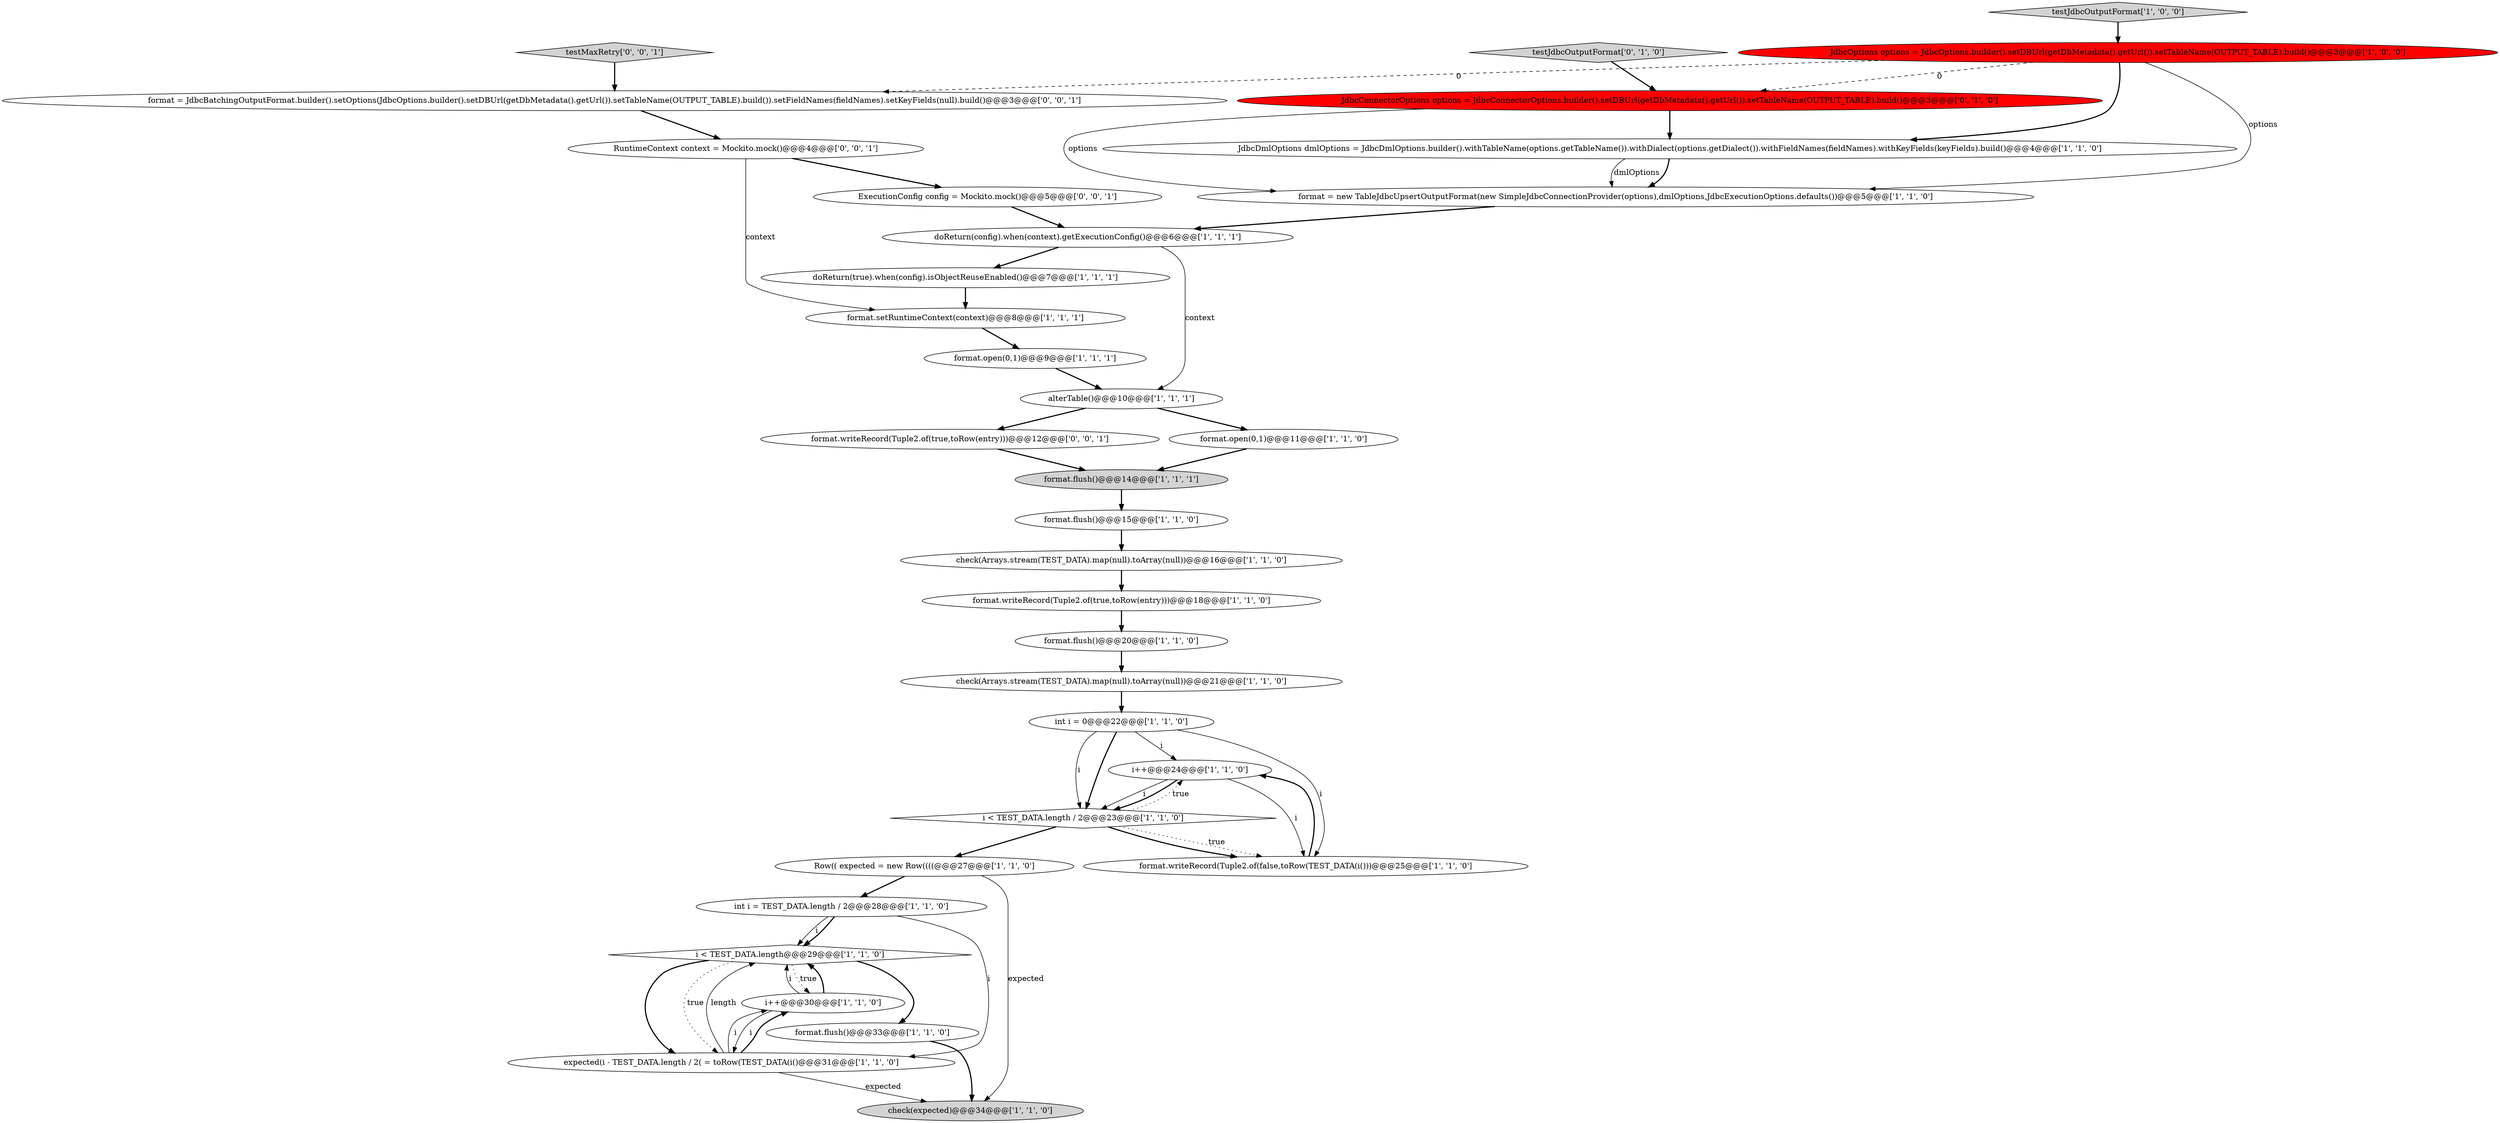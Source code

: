 digraph {
29 [style = filled, label = "RuntimeContext context = Mockito.mock()@@@4@@@['0', '0', '1']", fillcolor = white, shape = ellipse image = "AAA0AAABBB3BBB"];
22 [style = filled, label = "alterTable()@@@10@@@['1', '1', '1']", fillcolor = white, shape = ellipse image = "AAA0AAABBB1BBB"];
11 [style = filled, label = "JdbcOptions options = JdbcOptions.builder().setDBUrl(getDbMetadata().getUrl()).setTableName(OUTPUT_TABLE).build()@@@3@@@['1', '0', '0']", fillcolor = red, shape = ellipse image = "AAA1AAABBB1BBB"];
27 [style = filled, label = "JdbcConnectorOptions options = JdbcConnectorOptions.builder().setDBUrl(getDbMetadata().getUrl()).setTableName(OUTPUT_TABLE).build()@@@3@@@['0', '1', '0']", fillcolor = red, shape = ellipse image = "AAA1AAABBB2BBB"];
6 [style = filled, label = "check(expected)@@@34@@@['1', '1', '0']", fillcolor = lightgray, shape = ellipse image = "AAA0AAABBB1BBB"];
24 [style = filled, label = "int i = TEST_DATA.length / 2@@@28@@@['1', '1', '0']", fillcolor = white, shape = ellipse image = "AAA0AAABBB1BBB"];
18 [style = filled, label = "check(Arrays.stream(TEST_DATA).map(null).toArray(null))@@@16@@@['1', '1', '0']", fillcolor = white, shape = ellipse image = "AAA0AAABBB1BBB"];
4 [style = filled, label = "i++@@@30@@@['1', '1', '0']", fillcolor = white, shape = ellipse image = "AAA0AAABBB1BBB"];
25 [style = filled, label = "format.flush()@@@33@@@['1', '1', '0']", fillcolor = white, shape = ellipse image = "AAA0AAABBB1BBB"];
15 [style = filled, label = "format = new TableJdbcUpsertOutputFormat(new SimpleJdbcConnectionProvider(options),dmlOptions,JdbcExecutionOptions.defaults())@@@5@@@['1', '1', '0']", fillcolor = white, shape = ellipse image = "AAA0AAABBB1BBB"];
13 [style = filled, label = "i++@@@24@@@['1', '1', '0']", fillcolor = white, shape = ellipse image = "AAA0AAABBB1BBB"];
14 [style = filled, label = "format.open(0,1)@@@9@@@['1', '1', '1']", fillcolor = white, shape = ellipse image = "AAA0AAABBB1BBB"];
17 [style = filled, label = "int i = 0@@@22@@@['1', '1', '0']", fillcolor = white, shape = ellipse image = "AAA0AAABBB1BBB"];
33 [style = filled, label = "format.writeRecord(Tuple2.of(true,toRow(entry)))@@@12@@@['0', '0', '1']", fillcolor = white, shape = ellipse image = "AAA0AAABBB3BBB"];
10 [style = filled, label = "i < TEST_DATA.length@@@29@@@['1', '1', '0']", fillcolor = white, shape = diamond image = "AAA0AAABBB1BBB"];
7 [style = filled, label = "JdbcDmlOptions dmlOptions = JdbcDmlOptions.builder().withTableName(options.getTableName()).withDialect(options.getDialect()).withFieldNames(fieldNames).withKeyFields(keyFields).build()@@@4@@@['1', '1', '0']", fillcolor = white, shape = ellipse image = "AAA0AAABBB1BBB"];
20 [style = filled, label = "format.writeRecord(Tuple2.of(false,toRow(TEST_DATA(i()))@@@25@@@['1', '1', '0']", fillcolor = white, shape = ellipse image = "AAA0AAABBB1BBB"];
1 [style = filled, label = "format.open(0,1)@@@11@@@['1', '1', '0']", fillcolor = white, shape = ellipse image = "AAA0AAABBB1BBB"];
31 [style = filled, label = "format = JdbcBatchingOutputFormat.builder().setOptions(JdbcOptions.builder().setDBUrl(getDbMetadata().getUrl()).setTableName(OUTPUT_TABLE).build()).setFieldNames(fieldNames).setKeyFields(null).build()@@@3@@@['0', '0', '1']", fillcolor = white, shape = ellipse image = "AAA0AAABBB3BBB"];
30 [style = filled, label = "ExecutionConfig config = Mockito.mock()@@@5@@@['0', '0', '1']", fillcolor = white, shape = ellipse image = "AAA0AAABBB3BBB"];
8 [style = filled, label = "format.setRuntimeContext(context)@@@8@@@['1', '1', '1']", fillcolor = white, shape = ellipse image = "AAA0AAABBB1BBB"];
9 [style = filled, label = "format.flush()@@@14@@@['1', '1', '1']", fillcolor = lightgray, shape = ellipse image = "AAA0AAABBB1BBB"];
23 [style = filled, label = "check(Arrays.stream(TEST_DATA).map(null).toArray(null))@@@21@@@['1', '1', '0']", fillcolor = white, shape = ellipse image = "AAA0AAABBB1BBB"];
3 [style = filled, label = "i < TEST_DATA.length / 2@@@23@@@['1', '1', '0']", fillcolor = white, shape = diamond image = "AAA0AAABBB1BBB"];
5 [style = filled, label = "format.flush()@@@15@@@['1', '1', '0']", fillcolor = white, shape = ellipse image = "AAA0AAABBB1BBB"];
16 [style = filled, label = "expected(i - TEST_DATA.length / 2( = toRow(TEST_DATA(i()@@@31@@@['1', '1', '0']", fillcolor = white, shape = ellipse image = "AAA0AAABBB1BBB"];
32 [style = filled, label = "testMaxRetry['0', '0', '1']", fillcolor = lightgray, shape = diamond image = "AAA0AAABBB3BBB"];
19 [style = filled, label = "format.writeRecord(Tuple2.of(true,toRow(entry)))@@@18@@@['1', '1', '0']", fillcolor = white, shape = ellipse image = "AAA0AAABBB1BBB"];
21 [style = filled, label = "doReturn(config).when(context).getExecutionConfig()@@@6@@@['1', '1', '1']", fillcolor = white, shape = ellipse image = "AAA0AAABBB1BBB"];
26 [style = filled, label = "testJdbcOutputFormat['1', '0', '0']", fillcolor = lightgray, shape = diamond image = "AAA0AAABBB1BBB"];
12 [style = filled, label = "format.flush()@@@20@@@['1', '1', '0']", fillcolor = white, shape = ellipse image = "AAA0AAABBB1BBB"];
0 [style = filled, label = "Row(( expected = new Row((((@@@27@@@['1', '1', '0']", fillcolor = white, shape = ellipse image = "AAA0AAABBB1BBB"];
2 [style = filled, label = "doReturn(true).when(config).isObjectReuseEnabled()@@@7@@@['1', '1', '1']", fillcolor = white, shape = ellipse image = "AAA0AAABBB1BBB"];
28 [style = filled, label = "testJdbcOutputFormat['0', '1', '0']", fillcolor = lightgray, shape = diamond image = "AAA0AAABBB2BBB"];
24->10 [style = bold, label=""];
4->10 [style = bold, label=""];
13->3 [style = solid, label="i"];
27->15 [style = solid, label="options"];
22->33 [style = bold, label=""];
20->13 [style = bold, label=""];
3->20 [style = dotted, label="true"];
19->12 [style = bold, label=""];
29->30 [style = bold, label=""];
11->15 [style = solid, label="options"];
13->20 [style = solid, label="i"];
15->21 [style = bold, label=""];
24->10 [style = solid, label="i"];
14->22 [style = bold, label=""];
18->19 [style = bold, label=""];
8->14 [style = bold, label=""];
17->3 [style = solid, label="i"];
31->29 [style = bold, label=""];
5->18 [style = bold, label=""];
16->10 [style = solid, label="length"];
25->6 [style = bold, label=""];
33->9 [style = bold, label=""];
16->6 [style = solid, label="expected"];
21->22 [style = solid, label="context"];
26->11 [style = bold, label=""];
3->0 [style = bold, label=""];
1->9 [style = bold, label=""];
17->20 [style = solid, label="i"];
21->2 [style = bold, label=""];
30->21 [style = bold, label=""];
3->20 [style = bold, label=""];
4->16 [style = solid, label="i"];
13->3 [style = bold, label=""];
10->16 [style = bold, label=""];
17->13 [style = solid, label="i"];
10->25 [style = bold, label=""];
11->31 [style = dashed, label="0"];
0->24 [style = bold, label=""];
27->7 [style = bold, label=""];
4->10 [style = solid, label="i"];
17->3 [style = bold, label=""];
9->5 [style = bold, label=""];
7->15 [style = bold, label=""];
23->17 [style = bold, label=""];
12->23 [style = bold, label=""];
29->8 [style = solid, label="context"];
22->1 [style = bold, label=""];
28->27 [style = bold, label=""];
7->15 [style = solid, label="dmlOptions"];
16->4 [style = bold, label=""];
16->4 [style = solid, label="i"];
10->4 [style = dotted, label="true"];
11->27 [style = dashed, label="0"];
10->16 [style = dotted, label="true"];
32->31 [style = bold, label=""];
0->6 [style = solid, label="expected"];
11->7 [style = bold, label=""];
3->13 [style = dotted, label="true"];
2->8 [style = bold, label=""];
24->16 [style = solid, label="i"];
}
